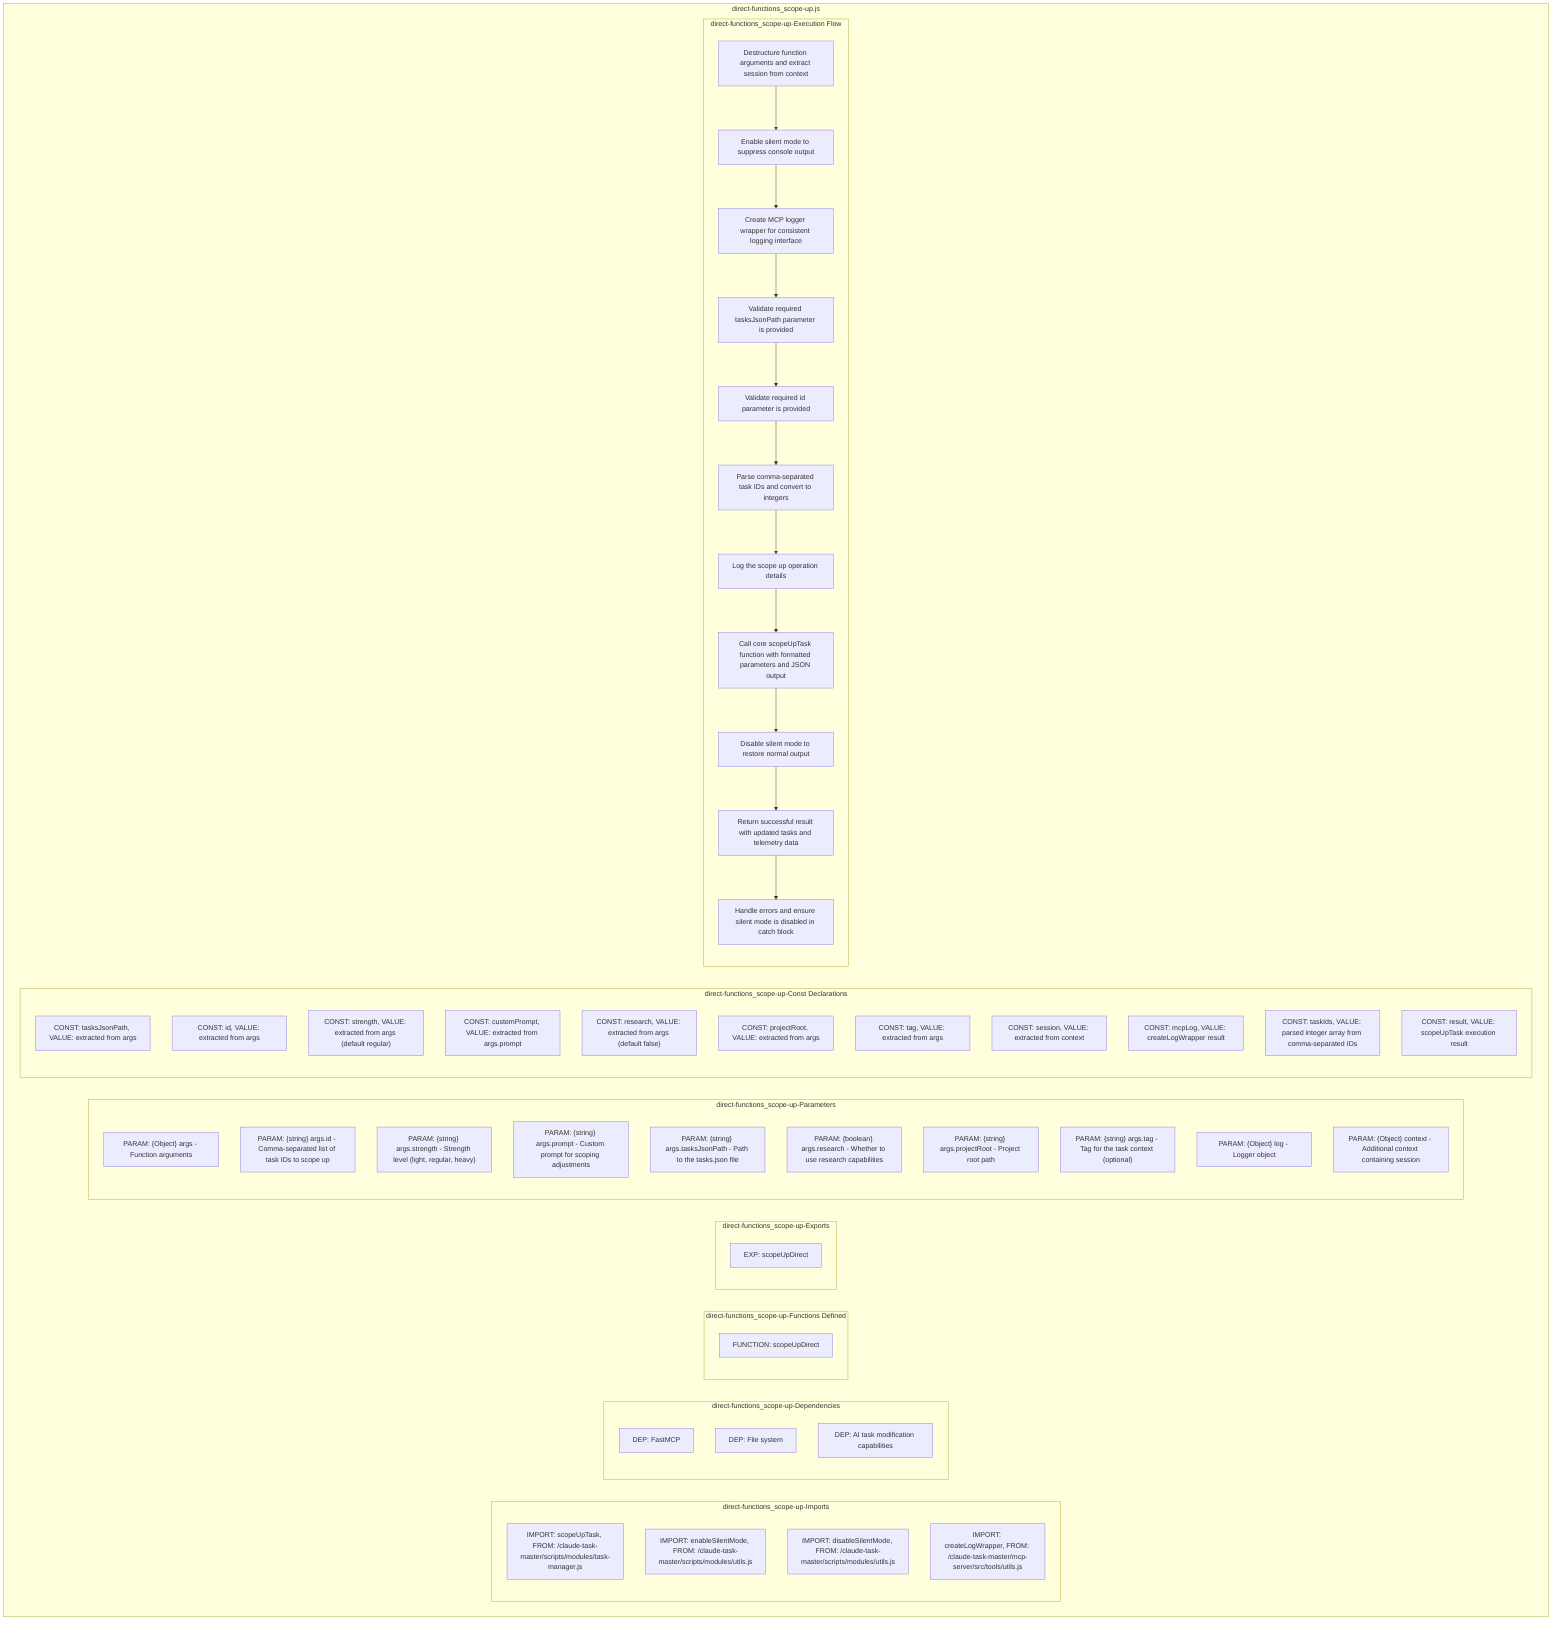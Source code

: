 flowchart TB
    subgraph scopeUpImports["direct-functions_scope-up-Imports"]
        I1["IMPORT: scopeUpTask, FROM: /claude-task-master/scripts/modules/task-manager.js"]
        I2["IMPORT: enableSilentMode, FROM: /claude-task-master/scripts/modules/utils.js"]
        I3["IMPORT: disableSilentMode, FROM: /claude-task-master/scripts/modules/utils.js"]
        I4["IMPORT: createLogWrapper, FROM: /claude-task-master/mcp-server/src/tools/utils.js"]
    end
    
    subgraph scopeUpDependencies["direct-functions_scope-up-Dependencies"]
        D1["DEP: FastMCP"]
        D2["DEP: File system"]
        D3["DEP: AI task modification capabilities"]
    end
    
    subgraph scopeUpFunctionsDefined["direct-functions_scope-up-Functions Defined"]
        FU1["FUNCTION: scopeUpDirect"]
    end
    
    subgraph scopeUpExports["direct-functions_scope-up-Exports"]
        E1["EXP: scopeUpDirect"]
    end
    
    subgraph scopeUpParameters["direct-functions_scope-up-Parameters"]
        P1["PARAM: {Object} args - Function arguments"]
        P2["PARAM: {string} args.id - Comma-separated list of task IDs to scope up"]
        P3["PARAM: {string} args.strength - Strength level (light, regular, heavy)"]
        P4["PARAM: {string} args.prompt - Custom prompt for scoping adjustments"]
        P5["PARAM: {string} args.tasksJsonPath - Path to the tasks.json file"]
        P6["PARAM: {boolean} args.research - Whether to use research capabilities"]
        P7["PARAM: {string} args.projectRoot - Project root path"]
        P8["PARAM: {string} args.tag - Tag for the task context (optional)"]
        P9["PARAM: {Object} log - Logger object"]
        P10["PARAM: {Object} context - Additional context containing session"]
    end
    
    subgraph scopeUpConstants["direct-functions_scope-up-Const Declarations"]
        C1["CONST: tasksJsonPath, VALUE: extracted from args"]
        C2["CONST: id, VALUE: extracted from args"]
        C3["CONST: strength, VALUE: extracted from args (default regular)"]
        C4["CONST: customPrompt, VALUE: extracted from args.prompt"]
        C5["CONST: research, VALUE: extracted from args (default false)"]
        C6["CONST: projectRoot, VALUE: extracted from args"]
        C7["CONST: tag, VALUE: extracted from args"]
        C8["CONST: session, VALUE: extracted from context"]
        C9["CONST: mcpLog, VALUE: createLogWrapper result"]
        C10["CONST: taskIds, VALUE: parsed integer array from comma-separated IDs"]
        C11["CONST: result, VALUE: scopeUpTask execution result"]
    end
    
    subgraph scopeUpExecutionFlow["direct-functions_scope-up-Execution Flow"]
        FL1["Destructure function arguments and extract session from context"]
        FL2["Enable silent mode to suppress console output"]
        FL3["Create MCP logger wrapper for consistent logging interface"]
        FL4["Validate required tasksJsonPath parameter is provided"]
        FL5["Validate required id parameter is provided"]
        FL6["Parse comma-separated task IDs and convert to integers"]
        FL7["Log the scope up operation details"]
        FL8["Call core scopeUpTask function with formatted parameters and JSON output"]
        FL9["Disable silent mode to restore normal output"]
        FL10["Return successful result with updated tasks and telemetry data"]
        FL11["Handle errors and ensure silent mode is disabled in catch block"]
    end
    
    subgraph scopeUp["direct-functions_scope-up.js"]
        scopeUpImports
        scopeUpDependencies
        scopeUpFunctionsDefined
        scopeUpExports
        scopeUpParameters
        scopeUpConstants
        scopeUpExecutionFlow
    end
    
    FL1 --> FL2
    FL2 --> FL3
    FL3 --> FL4
    FL4 --> FL5
    FL5 --> FL6
    FL6 --> FL7
    FL7 --> FL8
    FL8 --> FL9
    FL9 --> FL10
    FL10 --> FL11